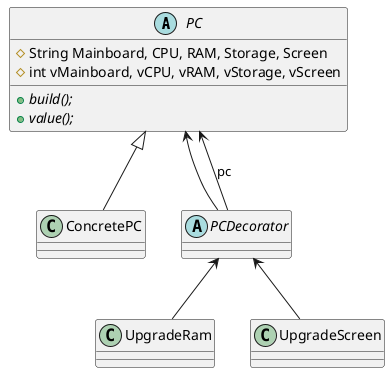 @startuml
'https://plantuml.com/class-diagram

abstract class PC{
    # String Mainboard, CPU, RAM, Storage, Screen
    # int vMainboard, vCPU, vRAM, vStorage, vScreen
    + {abstract} build();
    +{abstract} value();
}
class ConcretePC
abstract class PCDecorator
class UpgradeRam
class UpgradeScreen
PC<|--ConcretePC
PC<--PCDecorator
PCDecorator-->PC:pc
PCDecorator<-- UpgradeRam
PCDecorator<-- UpgradeScreen
@enduml